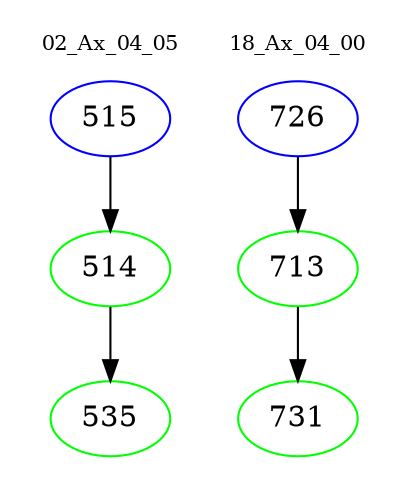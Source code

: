 digraph{
subgraph cluster_0 {
color = white
label = "02_Ax_04_05";
fontsize=10;
T0_515 [label="515", color="blue"]
T0_515 -> T0_514 [color="black"]
T0_514 [label="514", color="green"]
T0_514 -> T0_535 [color="black"]
T0_535 [label="535", color="green"]
}
subgraph cluster_1 {
color = white
label = "18_Ax_04_00";
fontsize=10;
T1_726 [label="726", color="blue"]
T1_726 -> T1_713 [color="black"]
T1_713 [label="713", color="green"]
T1_713 -> T1_731 [color="black"]
T1_731 [label="731", color="green"]
}
}
